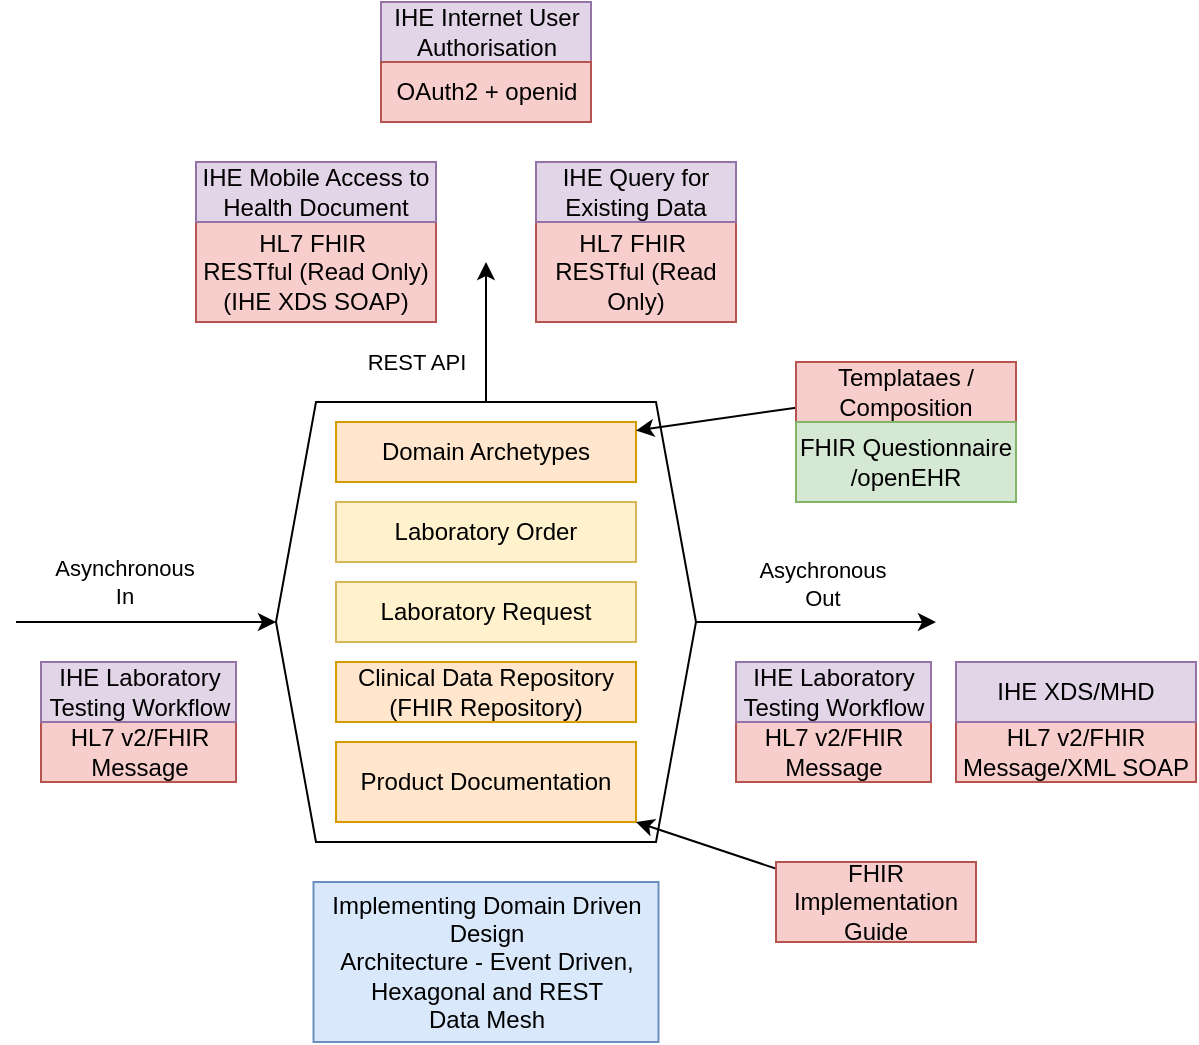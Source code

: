 <mxfile version="28.1.1">
  <diagram name="Page-1" id="wcHyACxHOFpinUpdBego">
    <mxGraphModel grid="1" page="1" gridSize="10" guides="1" tooltips="1" connect="1" arrows="1" fold="1" pageScale="1" pageWidth="827" pageHeight="1169" math="0" shadow="0">
      <root>
        <mxCell id="0" />
        <mxCell id="1" parent="0" />
        <mxCell id="K14taMtusspFnMkYQwNe-9" value="" style="shape=hexagon;perimeter=hexagonPerimeter2;whiteSpace=wrap;html=1;fixedSize=1;" vertex="1" parent="1">
          <mxGeometry x="140" y="130" width="210" height="220" as="geometry" />
        </mxCell>
        <mxCell id="K14taMtusspFnMkYQwNe-10" value="" style="endArrow=classic;html=1;rounded=0;" edge="1" parent="1" target="K14taMtusspFnMkYQwNe-9">
          <mxGeometry width="50" height="50" relative="1" as="geometry">
            <mxPoint x="10" y="240" as="sourcePoint" />
            <mxPoint x="870" y="350" as="targetPoint" />
          </mxGeometry>
        </mxCell>
        <mxCell id="K14taMtusspFnMkYQwNe-11" value="Asynchronous&lt;br&gt;In" style="edgeLabel;html=1;align=center;verticalAlign=middle;resizable=0;points=[];" vertex="1" connectable="0" parent="K14taMtusspFnMkYQwNe-10">
          <mxGeometry x="-0.167" y="1" relative="1" as="geometry">
            <mxPoint y="-19" as="offset" />
          </mxGeometry>
        </mxCell>
        <mxCell id="K14taMtusspFnMkYQwNe-12" value="" style="endArrow=classic;html=1;rounded=0;exitX=1;exitY=0.5;exitDx=0;exitDy=0;" edge="1" parent="1" source="K14taMtusspFnMkYQwNe-9">
          <mxGeometry width="50" height="50" relative="1" as="geometry">
            <mxPoint x="640" y="239.5" as="sourcePoint" />
            <mxPoint x="470" y="240" as="targetPoint" />
          </mxGeometry>
        </mxCell>
        <mxCell id="K14taMtusspFnMkYQwNe-13" value="Asychronous&lt;br&gt;Out" style="edgeLabel;html=1;align=center;verticalAlign=middle;resizable=0;points=[];" vertex="1" connectable="0" parent="K14taMtusspFnMkYQwNe-12">
          <mxGeometry x="0.133" y="-1" relative="1" as="geometry">
            <mxPoint x="-5" y="-20" as="offset" />
          </mxGeometry>
        </mxCell>
        <mxCell id="K14taMtusspFnMkYQwNe-14" value="HL7 v2/FHIR Message" style="text;html=1;align=center;verticalAlign=middle;whiteSpace=wrap;rounded=0;fillColor=#f8cecc;strokeColor=#b85450;" vertex="1" parent="1">
          <mxGeometry x="22.5" y="290" width="97.5" height="30" as="geometry" />
        </mxCell>
        <mxCell id="74DPA8lKF1p3KtrzpaVb-3" value="Implementing Domain Driven Design&lt;br&gt;Architecture - Event Driven, Hexagonal&amp;nbsp;&lt;span style=&quot;background-color: transparent; color: light-dark(rgb(0, 0, 0), rgb(255, 255, 255));&quot;&gt;and REST&lt;br&gt;Data Mesh&lt;/span&gt;" style="text;html=1;align=center;verticalAlign=middle;whiteSpace=wrap;rounded=0;fillColor=#dae8fc;strokeColor=#6c8ebf;" vertex="1" parent="1">
          <mxGeometry x="158.75" y="370" width="172.5" height="80" as="geometry" />
        </mxCell>
        <mxCell id="74DPA8lKF1p3KtrzpaVb-6" value="" style="endArrow=classic;html=1;rounded=0;exitX=0.5;exitY=0;exitDx=0;exitDy=0;" edge="1" parent="1" source="K14taMtusspFnMkYQwNe-9">
          <mxGeometry width="50" height="50" relative="1" as="geometry">
            <mxPoint x="650" y="249.5" as="sourcePoint" />
            <mxPoint x="245" y="60" as="targetPoint" />
          </mxGeometry>
        </mxCell>
        <mxCell id="74DPA8lKF1p3KtrzpaVb-9" value="REST API" style="edgeLabel;html=1;align=center;verticalAlign=middle;resizable=0;points=[];" connectable="0" vertex="1" parent="74DPA8lKF1p3KtrzpaVb-6">
          <mxGeometry x="-0.089" y="2" relative="1" as="geometry">
            <mxPoint x="-33" y="12" as="offset" />
          </mxGeometry>
        </mxCell>
        <mxCell id="74DPA8lKF1p3KtrzpaVb-10" value="HL7 FHIR&amp;nbsp;&lt;br&gt;RESTful (Read Only)" style="text;html=1;align=center;verticalAlign=middle;whiteSpace=wrap;rounded=0;fillColor=#f8cecc;strokeColor=#b85450;" vertex="1" parent="1">
          <mxGeometry x="270" y="40" width="100" height="50" as="geometry" />
        </mxCell>
        <mxCell id="74DPA8lKF1p3KtrzpaVb-11" value="IHE Laboratory Testing Workflow" style="text;html=1;align=center;verticalAlign=middle;whiteSpace=wrap;rounded=0;fillColor=#e1d5e7;strokeColor=#9673a6;" vertex="1" parent="1">
          <mxGeometry x="22.5" y="260" width="97.5" height="30" as="geometry" />
        </mxCell>
        <mxCell id="74DPA8lKF1p3KtrzpaVb-12" value="IHE Query for Existing Data" style="text;html=1;align=center;verticalAlign=middle;whiteSpace=wrap;rounded=0;fillColor=#e1d5e7;strokeColor=#9673a6;" vertex="1" parent="1">
          <mxGeometry x="270" y="10" width="100" height="30" as="geometry" />
        </mxCell>
        <mxCell id="74DPA8lKF1p3KtrzpaVb-13" value="IHE Internet User Authorisation" style="text;html=1;align=center;verticalAlign=middle;whiteSpace=wrap;rounded=0;fillColor=#e1d5e7;strokeColor=#9673a6;" vertex="1" parent="1">
          <mxGeometry x="192.5" y="-70" width="105" height="30" as="geometry" />
        </mxCell>
        <mxCell id="74DPA8lKF1p3KtrzpaVb-15" value="Domain Archetypes" style="rounded=0;whiteSpace=wrap;html=1;fillColor=#ffe6cc;strokeColor=#d79b00;" vertex="1" parent="1">
          <mxGeometry x="170" y="140" width="150" height="30" as="geometry" />
        </mxCell>
        <mxCell id="74DPA8lKF1p3KtrzpaVb-16" value="Laboratory Order" style="rounded=0;whiteSpace=wrap;html=1;fillColor=#fff2cc;strokeColor=#d6b656;" vertex="1" parent="1">
          <mxGeometry x="170" y="180" width="150" height="30" as="geometry" />
        </mxCell>
        <mxCell id="74DPA8lKF1p3KtrzpaVb-17" value="Laboratory Request" style="rounded=0;whiteSpace=wrap;html=1;fillColor=#fff2cc;strokeColor=#d6b656;" vertex="1" parent="1">
          <mxGeometry x="170" y="220" width="150" height="30" as="geometry" />
        </mxCell>
        <mxCell id="74DPA8lKF1p3KtrzpaVb-18" value="Clinical Data Repository&lt;br&gt;(FHIR Repository)" style="rounded=0;whiteSpace=wrap;html=1;fillColor=#ffe6cc;strokeColor=#d79b00;" vertex="1" parent="1">
          <mxGeometry x="170" y="260" width="150" height="30" as="geometry" />
        </mxCell>
        <mxCell id="74DPA8lKF1p3KtrzpaVb-22" style="rounded=0;orthogonalLoop=1;jettySize=auto;html=1;" edge="1" parent="1" source="74DPA8lKF1p3KtrzpaVb-21" target="74DPA8lKF1p3KtrzpaVb-15">
          <mxGeometry relative="1" as="geometry" />
        </mxCell>
        <mxCell id="74DPA8lKF1p3KtrzpaVb-21" value="Templataes / Composition" style="text;html=1;align=center;verticalAlign=middle;whiteSpace=wrap;rounded=0;fillColor=#f8cecc;strokeColor=#b85450;" vertex="1" parent="1">
          <mxGeometry x="400" y="110" width="110" height="30" as="geometry" />
        </mxCell>
        <mxCell id="74DPA8lKF1p3KtrzpaVb-23" value="Product Documentation" style="rounded=0;whiteSpace=wrap;html=1;fillColor=#ffe6cc;strokeColor=#d79b00;" vertex="1" parent="1">
          <mxGeometry x="170" y="300" width="150" height="40" as="geometry" />
        </mxCell>
        <mxCell id="ZNk59exNOhM8uQ4xU25M-1" value="HL7 v2/FHIR Message" style="text;html=1;align=center;verticalAlign=middle;whiteSpace=wrap;rounded=0;fillColor=#f8cecc;strokeColor=#b85450;" vertex="1" parent="1">
          <mxGeometry x="370" y="290" width="97.5" height="30" as="geometry" />
        </mxCell>
        <mxCell id="ZNk59exNOhM8uQ4xU25M-2" value="IHE Laboratory Testing Workflow" style="text;html=1;align=center;verticalAlign=middle;whiteSpace=wrap;rounded=0;fillColor=#e1d5e7;strokeColor=#9673a6;" vertex="1" parent="1">
          <mxGeometry x="370" y="260" width="97.5" height="30" as="geometry" />
        </mxCell>
        <mxCell id="ZNk59exNOhM8uQ4xU25M-5" value="OAuth2 + openid" style="text;html=1;align=center;verticalAlign=middle;whiteSpace=wrap;rounded=0;fillColor=#f8cecc;strokeColor=#b85450;" vertex="1" parent="1">
          <mxGeometry x="192.5" y="-40" width="105" height="30" as="geometry" />
        </mxCell>
        <mxCell id="ZNk59exNOhM8uQ4xU25M-7" style="rounded=0;orthogonalLoop=1;jettySize=auto;html=1;entryX=1;entryY=1;entryDx=0;entryDy=0;" edge="1" parent="1" source="ZNk59exNOhM8uQ4xU25M-6" target="74DPA8lKF1p3KtrzpaVb-23">
          <mxGeometry relative="1" as="geometry" />
        </mxCell>
        <mxCell id="ZNk59exNOhM8uQ4xU25M-6" value="FHIR Implementation Guide" style="text;html=1;align=center;verticalAlign=middle;whiteSpace=wrap;rounded=0;fillColor=#f8cecc;strokeColor=#b85450;" vertex="1" parent="1">
          <mxGeometry x="390" y="360" width="100" height="40" as="geometry" />
        </mxCell>
        <mxCell id="ZNk59exNOhM8uQ4xU25M-8" value="FHIR Questionnaire /openEHR" style="text;html=1;align=center;verticalAlign=middle;whiteSpace=wrap;rounded=0;fillColor=#d5e8d4;strokeColor=#82b366;" vertex="1" parent="1">
          <mxGeometry x="400" y="140" width="110" height="40" as="geometry" />
        </mxCell>
        <mxCell id="7E-u6rZYLFc40Sw6MdSP-1" value="HL7 FHIR&amp;nbsp;&lt;br&gt;RESTful (Read Only)&lt;br&gt;(IHE XDS SOAP)" style="text;html=1;align=center;verticalAlign=middle;whiteSpace=wrap;rounded=0;fillColor=#f8cecc;strokeColor=#b85450;" vertex="1" parent="1">
          <mxGeometry x="100" y="40" width="120" height="50" as="geometry" />
        </mxCell>
        <mxCell id="7E-u6rZYLFc40Sw6MdSP-2" value="IHE Mobile Access to Health Document" style="text;html=1;align=center;verticalAlign=middle;whiteSpace=wrap;rounded=0;fillColor=#e1d5e7;strokeColor=#9673a6;" vertex="1" parent="1">
          <mxGeometry x="100" y="10" width="120" height="30" as="geometry" />
        </mxCell>
        <mxCell id="7E-u6rZYLFc40Sw6MdSP-3" value="HL7 v2/FHIR Message/XML SOAP" style="text;html=1;align=center;verticalAlign=middle;whiteSpace=wrap;rounded=0;fillColor=#f8cecc;strokeColor=#b85450;" vertex="1" parent="1">
          <mxGeometry x="480" y="290" width="120" height="30" as="geometry" />
        </mxCell>
        <mxCell id="7E-u6rZYLFc40Sw6MdSP-4" value="IHE XDS/MHD" style="text;html=1;align=center;verticalAlign=middle;whiteSpace=wrap;rounded=0;fillColor=#e1d5e7;strokeColor=#9673a6;" vertex="1" parent="1">
          <mxGeometry x="480" y="260" width="120" height="30" as="geometry" />
        </mxCell>
      </root>
    </mxGraphModel>
  </diagram>
</mxfile>
